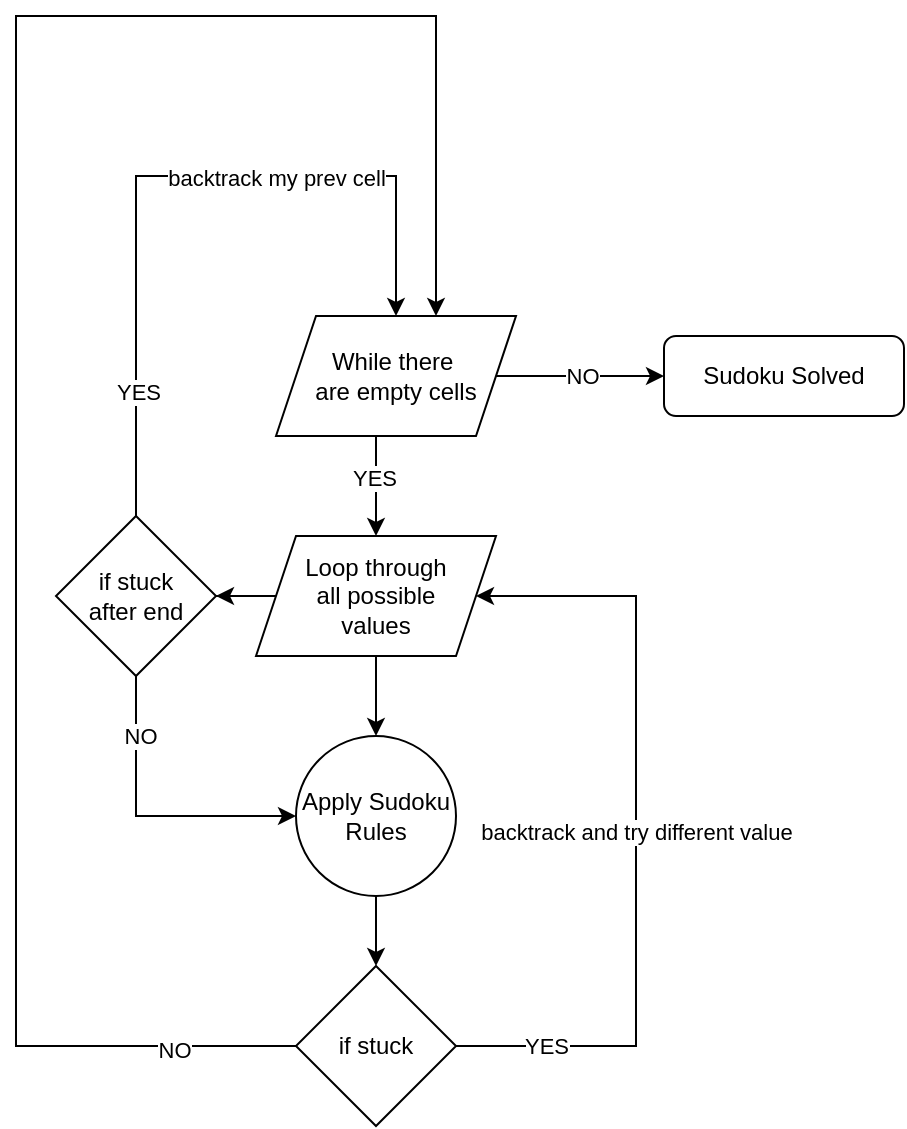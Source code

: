 <mxfile version="24.7.7">
  <diagram id="C5RBs43oDa-KdzZeNtuy" name="Page-1">
    <mxGraphModel dx="795" dy="606" grid="1" gridSize="10" guides="1" tooltips="1" connect="1" arrows="1" fold="1" page="1" pageScale="1" pageWidth="827" pageHeight="1169" math="0" shadow="0">
      <root>
        <mxCell id="WIyWlLk6GJQsqaUBKTNV-0" />
        <mxCell id="WIyWlLk6GJQsqaUBKTNV-1" parent="WIyWlLk6GJQsqaUBKTNV-0" />
        <mxCell id="WIyWlLk6GJQsqaUBKTNV-3" value="Sudoku Solved" style="rounded=1;whiteSpace=wrap;html=1;fontSize=12;glass=0;strokeWidth=1;shadow=0;" parent="WIyWlLk6GJQsqaUBKTNV-1" vertex="1">
          <mxGeometry x="354" y="190" width="120" height="40" as="geometry" />
        </mxCell>
        <mxCell id="9dmFRU9AnI4MJ1eLmPNE-2" value="" style="edgeStyle=orthogonalEdgeStyle;rounded=0;orthogonalLoop=1;jettySize=auto;html=1;" edge="1" parent="WIyWlLk6GJQsqaUBKTNV-1" target="9dmFRU9AnI4MJ1eLmPNE-1">
          <mxGeometry relative="1" as="geometry">
            <mxPoint x="210" y="240" as="sourcePoint" />
            <Array as="points">
              <mxPoint x="210" y="250" />
              <mxPoint x="210" y="250" />
            </Array>
          </mxGeometry>
        </mxCell>
        <mxCell id="9dmFRU9AnI4MJ1eLmPNE-20" value="YES" style="edgeLabel;html=1;align=center;verticalAlign=middle;resizable=0;points=[];" vertex="1" connectable="0" parent="9dmFRU9AnI4MJ1eLmPNE-2">
          <mxGeometry x="-0.173" y="-1" relative="1" as="geometry">
            <mxPoint as="offset" />
          </mxGeometry>
        </mxCell>
        <mxCell id="9dmFRU9AnI4MJ1eLmPNE-22" style="edgeStyle=orthogonalEdgeStyle;rounded=0;orthogonalLoop=1;jettySize=auto;html=1;exitX=1;exitY=0.5;exitDx=0;exitDy=0;" edge="1" parent="WIyWlLk6GJQsqaUBKTNV-1" source="9dmFRU9AnI4MJ1eLmPNE-0" target="WIyWlLk6GJQsqaUBKTNV-3">
          <mxGeometry relative="1" as="geometry" />
        </mxCell>
        <mxCell id="9dmFRU9AnI4MJ1eLmPNE-23" value="NO" style="edgeLabel;html=1;align=center;verticalAlign=middle;resizable=0;points=[];" vertex="1" connectable="0" parent="9dmFRU9AnI4MJ1eLmPNE-22">
          <mxGeometry x="0.028" relative="1" as="geometry">
            <mxPoint as="offset" />
          </mxGeometry>
        </mxCell>
        <mxCell id="9dmFRU9AnI4MJ1eLmPNE-0" value="While there&amp;nbsp;&lt;div&gt;are empty cells&lt;/div&gt;" style="shape=parallelogram;perimeter=parallelogramPerimeter;whiteSpace=wrap;html=1;fixedSize=1;" vertex="1" parent="WIyWlLk6GJQsqaUBKTNV-1">
          <mxGeometry x="160" y="180" width="120" height="60" as="geometry" />
        </mxCell>
        <mxCell id="9dmFRU9AnI4MJ1eLmPNE-4" value="" style="edgeStyle=orthogonalEdgeStyle;rounded=0;orthogonalLoop=1;jettySize=auto;html=1;" edge="1" parent="WIyWlLk6GJQsqaUBKTNV-1" source="9dmFRU9AnI4MJ1eLmPNE-1" target="9dmFRU9AnI4MJ1eLmPNE-3">
          <mxGeometry relative="1" as="geometry" />
        </mxCell>
        <mxCell id="9dmFRU9AnI4MJ1eLmPNE-9" value="" style="edgeStyle=orthogonalEdgeStyle;rounded=0;orthogonalLoop=1;jettySize=auto;html=1;" edge="1" parent="WIyWlLk6GJQsqaUBKTNV-1" source="9dmFRU9AnI4MJ1eLmPNE-1" target="9dmFRU9AnI4MJ1eLmPNE-8">
          <mxGeometry relative="1" as="geometry" />
        </mxCell>
        <mxCell id="9dmFRU9AnI4MJ1eLmPNE-1" value="Loop through&lt;div&gt;all possible&lt;/div&gt;&lt;div&gt;values&lt;/div&gt;" style="shape=parallelogram;perimeter=parallelogramPerimeter;whiteSpace=wrap;html=1;fixedSize=1;" vertex="1" parent="WIyWlLk6GJQsqaUBKTNV-1">
          <mxGeometry x="150" y="290" width="120" height="60" as="geometry" />
        </mxCell>
        <mxCell id="9dmFRU9AnI4MJ1eLmPNE-6" value="" style="edgeStyle=orthogonalEdgeStyle;rounded=0;orthogonalLoop=1;jettySize=auto;html=1;" edge="1" parent="WIyWlLk6GJQsqaUBKTNV-1" source="9dmFRU9AnI4MJ1eLmPNE-3" target="9dmFRU9AnI4MJ1eLmPNE-5">
          <mxGeometry relative="1" as="geometry" />
        </mxCell>
        <mxCell id="9dmFRU9AnI4MJ1eLmPNE-3" value="Apply Sudoku&lt;div&gt;Rules&lt;/div&gt;" style="ellipse;whiteSpace=wrap;html=1;" vertex="1" parent="WIyWlLk6GJQsqaUBKTNV-1">
          <mxGeometry x="170" y="390" width="80" height="80" as="geometry" />
        </mxCell>
        <mxCell id="9dmFRU9AnI4MJ1eLmPNE-7" value="backtrack and try different value" style="edgeStyle=orthogonalEdgeStyle;rounded=0;orthogonalLoop=1;jettySize=auto;html=1;" edge="1" parent="WIyWlLk6GJQsqaUBKTNV-1" source="9dmFRU9AnI4MJ1eLmPNE-5" target="9dmFRU9AnI4MJ1eLmPNE-1">
          <mxGeometry relative="1" as="geometry">
            <mxPoint x="140" y="310.0" as="targetPoint" />
            <Array as="points">
              <mxPoint x="340" y="545" />
              <mxPoint x="340" y="320" />
            </Array>
          </mxGeometry>
        </mxCell>
        <mxCell id="9dmFRU9AnI4MJ1eLmPNE-16" value="YES" style="edgeLabel;html=1;align=center;verticalAlign=middle;resizable=0;points=[];" vertex="1" connectable="0" parent="9dmFRU9AnI4MJ1eLmPNE-7">
          <mxGeometry x="-0.772" relative="1" as="geometry">
            <mxPoint as="offset" />
          </mxGeometry>
        </mxCell>
        <mxCell id="9dmFRU9AnI4MJ1eLmPNE-17" style="edgeStyle=orthogonalEdgeStyle;rounded=0;orthogonalLoop=1;jettySize=auto;html=1;" edge="1" parent="WIyWlLk6GJQsqaUBKTNV-1" source="9dmFRU9AnI4MJ1eLmPNE-5" target="9dmFRU9AnI4MJ1eLmPNE-0">
          <mxGeometry relative="1" as="geometry">
            <Array as="points">
              <mxPoint x="30" y="545" />
              <mxPoint x="30" y="30" />
              <mxPoint x="240" y="30" />
            </Array>
          </mxGeometry>
        </mxCell>
        <mxCell id="9dmFRU9AnI4MJ1eLmPNE-19" value="NO" style="edgeLabel;html=1;align=center;verticalAlign=middle;resizable=0;points=[];" vertex="1" connectable="0" parent="9dmFRU9AnI4MJ1eLmPNE-17">
          <mxGeometry x="-0.88" y="2" relative="1" as="geometry">
            <mxPoint as="offset" />
          </mxGeometry>
        </mxCell>
        <mxCell id="9dmFRU9AnI4MJ1eLmPNE-5" value="if stuck" style="rhombus;whiteSpace=wrap;html=1;" vertex="1" parent="WIyWlLk6GJQsqaUBKTNV-1">
          <mxGeometry x="170" y="505" width="80" height="80" as="geometry" />
        </mxCell>
        <mxCell id="9dmFRU9AnI4MJ1eLmPNE-10" style="edgeStyle=orthogonalEdgeStyle;rounded=0;orthogonalLoop=1;jettySize=auto;html=1;entryX=0.5;entryY=0;entryDx=0;entryDy=0;" edge="1" parent="WIyWlLk6GJQsqaUBKTNV-1" source="9dmFRU9AnI4MJ1eLmPNE-8" target="9dmFRU9AnI4MJ1eLmPNE-0">
          <mxGeometry relative="1" as="geometry">
            <mxPoint x="90" y="120" as="targetPoint" />
            <Array as="points">
              <mxPoint x="90" y="110" />
              <mxPoint x="220" y="110" />
            </Array>
          </mxGeometry>
        </mxCell>
        <mxCell id="9dmFRU9AnI4MJ1eLmPNE-12" value="backtrack my prev cell" style="edgeLabel;html=1;align=center;verticalAlign=middle;resizable=0;points=[];" vertex="1" connectable="0" parent="9dmFRU9AnI4MJ1eLmPNE-10">
          <mxGeometry x="0.295" y="-1" relative="1" as="geometry">
            <mxPoint as="offset" />
          </mxGeometry>
        </mxCell>
        <mxCell id="9dmFRU9AnI4MJ1eLmPNE-13" value="YES" style="edgeLabel;html=1;align=center;verticalAlign=middle;resizable=0;points=[];" vertex="1" connectable="0" parent="9dmFRU9AnI4MJ1eLmPNE-10">
          <mxGeometry x="-0.666" y="-1" relative="1" as="geometry">
            <mxPoint as="offset" />
          </mxGeometry>
        </mxCell>
        <mxCell id="9dmFRU9AnI4MJ1eLmPNE-14" style="edgeStyle=orthogonalEdgeStyle;rounded=0;orthogonalLoop=1;jettySize=auto;html=1;entryX=0;entryY=0.5;entryDx=0;entryDy=0;" edge="1" parent="WIyWlLk6GJQsqaUBKTNV-1" source="9dmFRU9AnI4MJ1eLmPNE-8" target="9dmFRU9AnI4MJ1eLmPNE-3">
          <mxGeometry relative="1" as="geometry">
            <Array as="points">
              <mxPoint x="90" y="430" />
            </Array>
          </mxGeometry>
        </mxCell>
        <mxCell id="9dmFRU9AnI4MJ1eLmPNE-15" value="NO" style="edgeLabel;html=1;align=center;verticalAlign=middle;resizable=0;points=[];" vertex="1" connectable="0" parent="9dmFRU9AnI4MJ1eLmPNE-14">
          <mxGeometry x="-0.602" y="2" relative="1" as="geometry">
            <mxPoint as="offset" />
          </mxGeometry>
        </mxCell>
        <mxCell id="9dmFRU9AnI4MJ1eLmPNE-8" value="if stuck&lt;div&gt;after end&lt;/div&gt;" style="rhombus;whiteSpace=wrap;html=1;" vertex="1" parent="WIyWlLk6GJQsqaUBKTNV-1">
          <mxGeometry x="50" y="280" width="80" height="80" as="geometry" />
        </mxCell>
      </root>
    </mxGraphModel>
  </diagram>
</mxfile>
